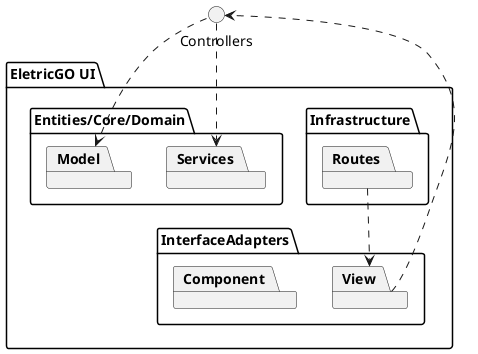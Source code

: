 @startuml diagram IV_UI
top to bottom direction

package "EletricGO UI"{

package Infrastructure{
    
    package Routes
    
}

package InterfaceAdapters{
    
    package View

    package Component 
    
}

package Entities/Core/Domain {
    package Services 

    package Model
    
}
}

Routes ..> View
View ..>Controllers
Controllers ..> Services
Controllers ..> Model
@enduml
